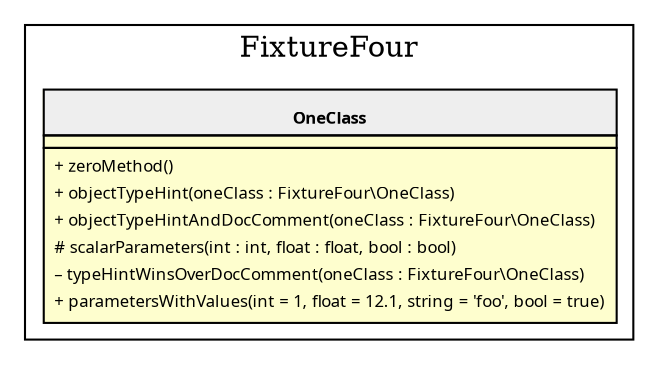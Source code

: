 graph {
  graph [name="G" overlap="false" rankdir="TB"]
  node [fontname="Verdana" fontsize=8 shape="none" margin=0 fillcolor="#FEFECE" style="filled"]
  edge [fontname="Verdana" fontsize=8]
  subgraph cluster_0 {
    label = "FixtureFour"
    "FixtureFour\\OneClass" [shape="none" label=<
<table cellspacing="0" border="0" cellborder="1">
    <tr><td bgcolor="#eeeeee"><b><br/>OneClass</b></td></tr>
    <tr><td></td></tr>
    <tr><td><table border="0" cellspacing="0" cellpadding="2">
    <tr><td align="left">+ zeroMethod()</td></tr>
    <tr><td align="left">+ objectTypeHint(oneClass : FixtureFour\\OneClass)</td></tr>
    <tr><td align="left">+ objectTypeHintAndDocComment(oneClass : FixtureFour\\OneClass)</td></tr>
    <tr><td align="left"># scalarParameters(int : int, float : float, bool : bool)</td></tr>
    <tr><td align="left">– typeHintWinsOverDocComment(oneClass : FixtureFour\\OneClass)</td></tr>
    <tr><td align="left">+ parametersWithValues(int = 1, float = 12.1, string = 'foo', bool = true)</td></tr>
</table></td></tr>
</table>>]
  }
}
